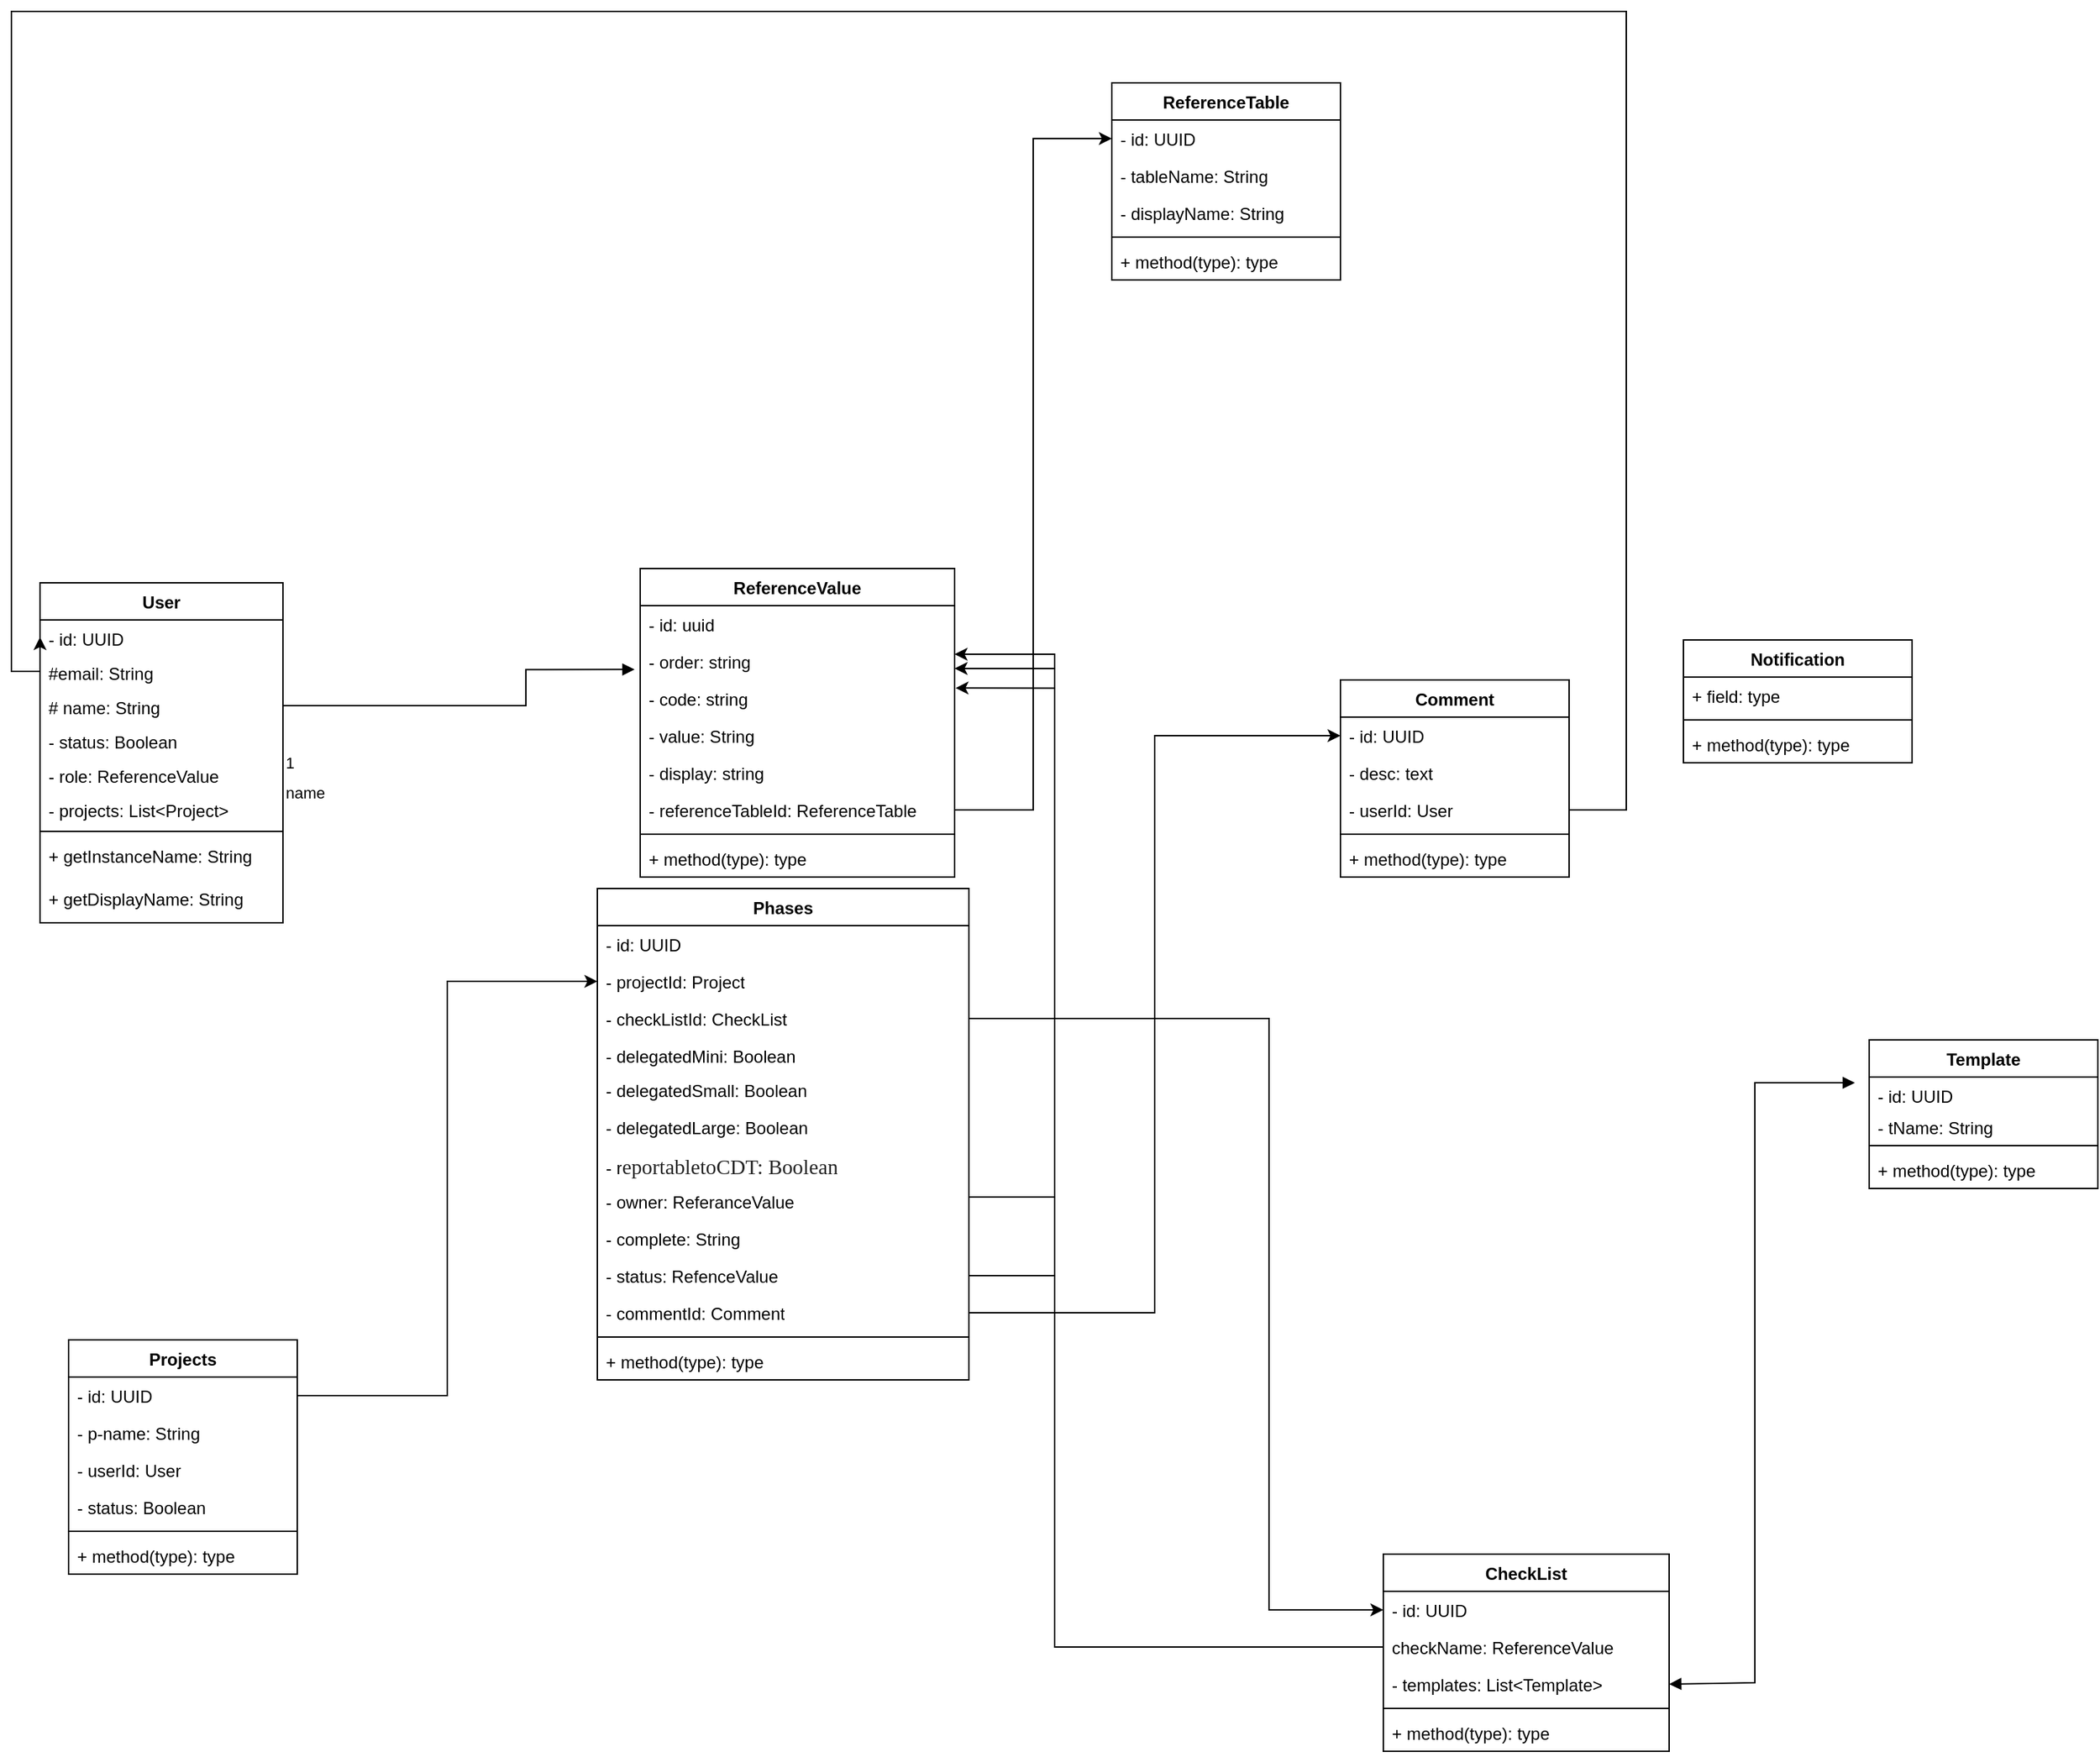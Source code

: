 <mxfile version="26.0.2">
  <diagram name="Page-1" id="n4hti85O488jkPjD9qs8">
    <mxGraphModel dx="1615" dy="1903" grid="1" gridSize="10" guides="1" tooltips="1" connect="1" arrows="1" fold="1" page="1" pageScale="1" pageWidth="850" pageHeight="1100" background="#ffffff" math="0" shadow="0">
      <root>
        <mxCell id="0" />
        <mxCell id="1" parent="0" />
        <mxCell id="vKj8PddvWBOC7PmSWlSQ-1" value="User" style="swimlane;fontStyle=1;align=center;verticalAlign=top;childLayout=stackLayout;horizontal=1;startSize=26;horizontalStack=0;resizeParent=1;resizeParentMax=0;resizeLast=0;collapsible=1;marginBottom=0;whiteSpace=wrap;html=1;" parent="1" vertex="1">
          <mxGeometry x="80" y="50" width="170" height="238" as="geometry">
            <mxRectangle x="80" y="50" width="70" height="30" as="alternateBounds" />
          </mxGeometry>
        </mxCell>
        <mxCell id="RmsO1vWD08XXnm8qSQZD-3" value="- id: UUID" style="text;strokeColor=none;fillColor=none;align=left;verticalAlign=top;spacingLeft=4;spacingRight=4;overflow=hidden;rotatable=0;points=[[0,0.5],[1,0.5]];portConstraint=eastwest;whiteSpace=wrap;html=1;" parent="vKj8PddvWBOC7PmSWlSQ-1" vertex="1">
          <mxGeometry y="26" width="170" height="24" as="geometry" />
        </mxCell>
        <mxCell id="RmsO1vWD08XXnm8qSQZD-5" value="#email: String" style="text;strokeColor=none;fillColor=none;align=left;verticalAlign=top;spacingLeft=4;spacingRight=4;overflow=hidden;rotatable=0;points=[[0,0.5],[1,0.5]];portConstraint=eastwest;whiteSpace=wrap;html=1;" parent="vKj8PddvWBOC7PmSWlSQ-1" vertex="1">
          <mxGeometry y="50" width="170" height="24" as="geometry" />
        </mxCell>
        <mxCell id="vKj8PddvWBOC7PmSWlSQ-2" value="# name: String&lt;table&gt;&lt;tbody&gt;&lt;tr&gt;&lt;td&gt;&lt;br&gt;&lt;/td&gt;&lt;td&gt;&lt;br&gt;&lt;/td&gt;&lt;/tr&gt;&lt;tr&gt;&lt;td&gt;&lt;br&gt;&lt;/td&gt;&lt;td&gt;&lt;br&gt;&lt;/td&gt;&lt;/tr&gt;&lt;tr&gt;&lt;td&gt;&lt;br&gt;&lt;/td&gt;&lt;td&gt;&lt;br&gt;&lt;/td&gt;&lt;/tr&gt;&lt;/tbody&gt;&lt;/table&gt;" style="text;strokeColor=none;fillColor=none;align=left;verticalAlign=top;spacingLeft=4;spacingRight=4;overflow=hidden;rotatable=0;points=[[0,0.5],[1,0.5]];portConstraint=eastwest;whiteSpace=wrap;html=1;" parent="vKj8PddvWBOC7PmSWlSQ-1" vertex="1">
          <mxGeometry y="74" width="170" height="24" as="geometry" />
        </mxCell>
        <mxCell id="RmsO1vWD08XXnm8qSQZD-24" value="- status: Boolean" style="text;strokeColor=none;fillColor=none;align=left;verticalAlign=top;spacingLeft=4;spacingRight=4;overflow=hidden;rotatable=0;points=[[0,0.5],[1,0.5]];portConstraint=eastwest;whiteSpace=wrap;html=1;" parent="vKj8PddvWBOC7PmSWlSQ-1" vertex="1">
          <mxGeometry y="98" width="170" height="24" as="geometry" />
        </mxCell>
        <mxCell id="RmsO1vWD08XXnm8qSQZD-4" value="- role: ReferenceValue" style="text;strokeColor=none;fillColor=none;align=left;verticalAlign=top;spacingLeft=4;spacingRight=4;overflow=hidden;rotatable=0;points=[[0,0.5],[1,0.5]];portConstraint=eastwest;whiteSpace=wrap;html=1;" parent="vKj8PddvWBOC7PmSWlSQ-1" vertex="1">
          <mxGeometry y="122" width="170" height="24" as="geometry" />
        </mxCell>
        <mxCell id="mrkwFuyU_VkxEg8nqy4F-65" value="- projects: List&amp;lt;Project&amp;gt;" style="text;strokeColor=none;fillColor=none;align=left;verticalAlign=top;spacingLeft=4;spacingRight=4;overflow=hidden;rotatable=0;points=[[0,0.5],[1,0.5]];portConstraint=eastwest;whiteSpace=wrap;html=1;" vertex="1" parent="vKj8PddvWBOC7PmSWlSQ-1">
          <mxGeometry y="146" width="170" height="24" as="geometry" />
        </mxCell>
        <mxCell id="vKj8PddvWBOC7PmSWlSQ-3" value="" style="line;strokeWidth=1;fillColor=none;align=left;verticalAlign=middle;spacingTop=-1;spacingLeft=3;spacingRight=3;rotatable=0;labelPosition=right;points=[];portConstraint=eastwest;strokeColor=inherit;" parent="vKj8PddvWBOC7PmSWlSQ-1" vertex="1">
          <mxGeometry y="170" width="170" height="8" as="geometry" />
        </mxCell>
        <mxCell id="RmsO1vWD08XXnm8qSQZD-2" value="+ getInstanceName: String" style="text;strokeColor=none;fillColor=none;align=left;verticalAlign=top;spacingLeft=4;spacingRight=4;overflow=hidden;rotatable=0;points=[[0,0.5],[1,0.5]];portConstraint=eastwest;whiteSpace=wrap;html=1;" parent="vKj8PddvWBOC7PmSWlSQ-1" vertex="1">
          <mxGeometry y="178" width="170" height="30" as="geometry" />
        </mxCell>
        <mxCell id="vKj8PddvWBOC7PmSWlSQ-4" value="+ getDisplayName: String" style="text;strokeColor=none;fillColor=none;align=left;verticalAlign=top;spacingLeft=4;spacingRight=4;overflow=hidden;rotatable=0;points=[[0,0.5],[1,0.5]];portConstraint=eastwest;whiteSpace=wrap;html=1;" parent="vKj8PddvWBOC7PmSWlSQ-1" vertex="1">
          <mxGeometry y="208" width="170" height="30" as="geometry" />
        </mxCell>
        <mxCell id="RmsO1vWD08XXnm8qSQZD-6" value="name" style="endArrow=block;endFill=1;html=1;edgeStyle=orthogonalEdgeStyle;align=left;verticalAlign=top;rounded=0;exitX=1;exitY=0.5;exitDx=0;exitDy=0;entryX=-0.018;entryY=0.718;entryDx=0;entryDy=0;entryPerimeter=0;" parent="1" source="RmsO1vWD08XXnm8qSQZD-4" edge="1" target="RmsO1vWD08XXnm8qSQZD-21">
          <mxGeometry x="-1" relative="1" as="geometry">
            <mxPoint x="200" y="170" as="sourcePoint" />
            <mxPoint x="510" y="110" as="targetPoint" />
            <Array as="points">
              <mxPoint x="420" y="136" />
              <mxPoint x="420" y="111" />
            </Array>
          </mxGeometry>
        </mxCell>
        <mxCell id="RmsO1vWD08XXnm8qSQZD-7" value="1" style="edgeLabel;resizable=0;html=1;align=left;verticalAlign=bottom;" parent="RmsO1vWD08XXnm8qSQZD-6" connectable="0" vertex="1">
          <mxGeometry x="-1" relative="1" as="geometry" />
        </mxCell>
        <mxCell id="RmsO1vWD08XXnm8qSQZD-8" value="ReferenceValue" style="swimlane;fontStyle=1;align=center;verticalAlign=top;childLayout=stackLayout;horizontal=1;startSize=26;horizontalStack=0;resizeParent=1;resizeParentMax=0;resizeLast=0;collapsible=1;marginBottom=0;whiteSpace=wrap;html=1;" parent="1" vertex="1">
          <mxGeometry x="500" y="40" width="220" height="216" as="geometry">
            <mxRectangle x="520" y="40" width="130" height="30" as="alternateBounds" />
          </mxGeometry>
        </mxCell>
        <mxCell id="RmsO1vWD08XXnm8qSQZD-9" value="- id: uuid" style="text;strokeColor=none;fillColor=none;align=left;verticalAlign=top;spacingLeft=4;spacingRight=4;overflow=hidden;rotatable=0;points=[[0,0.5],[1,0.5]];portConstraint=eastwest;whiteSpace=wrap;html=1;" parent="RmsO1vWD08XXnm8qSQZD-8" vertex="1">
          <mxGeometry y="26" width="220" height="26" as="geometry" />
        </mxCell>
        <mxCell id="RmsO1vWD08XXnm8qSQZD-21" value="- order: string" style="text;strokeColor=none;fillColor=none;align=left;verticalAlign=top;spacingLeft=4;spacingRight=4;overflow=hidden;rotatable=0;points=[[0,0.5],[1,0.5]];portConstraint=eastwest;whiteSpace=wrap;html=1;" parent="RmsO1vWD08XXnm8qSQZD-8" vertex="1">
          <mxGeometry y="52" width="220" height="26" as="geometry" />
        </mxCell>
        <mxCell id="RmsO1vWD08XXnm8qSQZD-22" value="- code: string" style="text;strokeColor=none;fillColor=none;align=left;verticalAlign=top;spacingLeft=4;spacingRight=4;overflow=hidden;rotatable=0;points=[[0,0.5],[1,0.5]];portConstraint=eastwest;whiteSpace=wrap;html=1;" parent="RmsO1vWD08XXnm8qSQZD-8" vertex="1">
          <mxGeometry y="78" width="220" height="26" as="geometry" />
        </mxCell>
        <mxCell id="mrkwFuyU_VkxEg8nqy4F-81" value="- value: String" style="text;strokeColor=none;fillColor=none;align=left;verticalAlign=top;spacingLeft=4;spacingRight=4;overflow=hidden;rotatable=0;points=[[0,0.5],[1,0.5]];portConstraint=eastwest;whiteSpace=wrap;html=1;" vertex="1" parent="RmsO1vWD08XXnm8qSQZD-8">
          <mxGeometry y="104" width="220" height="26" as="geometry" />
        </mxCell>
        <mxCell id="RmsO1vWD08XXnm8qSQZD-23" value="- display: string" style="text;strokeColor=none;fillColor=none;align=left;verticalAlign=top;spacingLeft=4;spacingRight=4;overflow=hidden;rotatable=0;points=[[0,0.5],[1,0.5]];portConstraint=eastwest;whiteSpace=wrap;html=1;" parent="RmsO1vWD08XXnm8qSQZD-8" vertex="1">
          <mxGeometry y="130" width="220" height="26" as="geometry" />
        </mxCell>
        <mxCell id="mrkwFuyU_VkxEg8nqy4F-75" value="- referenceTableId: ReferenceTable" style="text;strokeColor=none;fillColor=none;align=left;verticalAlign=top;spacingLeft=4;spacingRight=4;overflow=hidden;rotatable=0;points=[[0,0.5],[1,0.5]];portConstraint=eastwest;whiteSpace=wrap;html=1;" vertex="1" parent="RmsO1vWD08XXnm8qSQZD-8">
          <mxGeometry y="156" width="220" height="26" as="geometry" />
        </mxCell>
        <mxCell id="RmsO1vWD08XXnm8qSQZD-10" value="" style="line;strokeWidth=1;fillColor=none;align=left;verticalAlign=middle;spacingTop=-1;spacingLeft=3;spacingRight=3;rotatable=0;labelPosition=right;points=[];portConstraint=eastwest;strokeColor=inherit;" parent="RmsO1vWD08XXnm8qSQZD-8" vertex="1">
          <mxGeometry y="182" width="220" height="8" as="geometry" />
        </mxCell>
        <mxCell id="RmsO1vWD08XXnm8qSQZD-11" value="+ method(type): type" style="text;strokeColor=none;fillColor=none;align=left;verticalAlign=top;spacingLeft=4;spacingRight=4;overflow=hidden;rotatable=0;points=[[0,0.5],[1,0.5]];portConstraint=eastwest;whiteSpace=wrap;html=1;" parent="RmsO1vWD08XXnm8qSQZD-8" vertex="1">
          <mxGeometry y="190" width="220" height="26" as="geometry" />
        </mxCell>
        <mxCell id="mrkwFuyU_VkxEg8nqy4F-9" value="Notification" style="swimlane;fontStyle=1;align=center;verticalAlign=top;childLayout=stackLayout;horizontal=1;startSize=26;horizontalStack=0;resizeParent=1;resizeParentMax=0;resizeLast=0;collapsible=1;marginBottom=0;whiteSpace=wrap;html=1;" vertex="1" parent="1">
          <mxGeometry x="1230" y="90" width="160" height="86" as="geometry" />
        </mxCell>
        <mxCell id="mrkwFuyU_VkxEg8nqy4F-10" value="+ field: type" style="text;strokeColor=none;fillColor=none;align=left;verticalAlign=top;spacingLeft=4;spacingRight=4;overflow=hidden;rotatable=0;points=[[0,0.5],[1,0.5]];portConstraint=eastwest;whiteSpace=wrap;html=1;" vertex="1" parent="mrkwFuyU_VkxEg8nqy4F-9">
          <mxGeometry y="26" width="160" height="26" as="geometry" />
        </mxCell>
        <mxCell id="mrkwFuyU_VkxEg8nqy4F-11" value="" style="line;strokeWidth=1;fillColor=none;align=left;verticalAlign=middle;spacingTop=-1;spacingLeft=3;spacingRight=3;rotatable=0;labelPosition=right;points=[];portConstraint=eastwest;strokeColor=inherit;" vertex="1" parent="mrkwFuyU_VkxEg8nqy4F-9">
          <mxGeometry y="52" width="160" height="8" as="geometry" />
        </mxCell>
        <mxCell id="mrkwFuyU_VkxEg8nqy4F-12" value="+ method(type): type" style="text;strokeColor=none;fillColor=none;align=left;verticalAlign=top;spacingLeft=4;spacingRight=4;overflow=hidden;rotatable=0;points=[[0,0.5],[1,0.5]];portConstraint=eastwest;whiteSpace=wrap;html=1;" vertex="1" parent="mrkwFuyU_VkxEg8nqy4F-9">
          <mxGeometry y="60" width="160" height="26" as="geometry" />
        </mxCell>
        <mxCell id="mrkwFuyU_VkxEg8nqy4F-13" value="Template" style="swimlane;fontStyle=1;align=center;verticalAlign=top;childLayout=stackLayout;horizontal=1;startSize=26;horizontalStack=0;resizeParent=1;resizeParentMax=0;resizeLast=0;collapsible=1;marginBottom=0;whiteSpace=wrap;html=1;" vertex="1" parent="1">
          <mxGeometry x="1360" y="370" width="160" height="104" as="geometry" />
        </mxCell>
        <mxCell id="mrkwFuyU_VkxEg8nqy4F-14" value="- id: UUID" style="text;strokeColor=none;fillColor=none;align=left;verticalAlign=top;spacingLeft=4;spacingRight=4;overflow=hidden;rotatable=0;points=[[0,0.5],[1,0.5]];portConstraint=eastwest;whiteSpace=wrap;html=1;" vertex="1" parent="mrkwFuyU_VkxEg8nqy4F-13">
          <mxGeometry y="26" width="160" height="22" as="geometry" />
        </mxCell>
        <mxCell id="mrkwFuyU_VkxEg8nqy4F-63" value="- tName: String" style="text;strokeColor=none;fillColor=none;align=left;verticalAlign=top;spacingLeft=4;spacingRight=4;overflow=hidden;rotatable=0;points=[[0,0.5],[1,0.5]];portConstraint=eastwest;whiteSpace=wrap;html=1;" vertex="1" parent="mrkwFuyU_VkxEg8nqy4F-13">
          <mxGeometry y="48" width="160" height="22" as="geometry" />
        </mxCell>
        <mxCell id="mrkwFuyU_VkxEg8nqy4F-15" value="" style="line;strokeWidth=1;fillColor=none;align=left;verticalAlign=middle;spacingTop=-1;spacingLeft=3;spacingRight=3;rotatable=0;labelPosition=right;points=[];portConstraint=eastwest;strokeColor=inherit;" vertex="1" parent="mrkwFuyU_VkxEg8nqy4F-13">
          <mxGeometry y="70" width="160" height="8" as="geometry" />
        </mxCell>
        <mxCell id="mrkwFuyU_VkxEg8nqy4F-16" value="+ method(type): type" style="text;strokeColor=none;fillColor=none;align=left;verticalAlign=top;spacingLeft=4;spacingRight=4;overflow=hidden;rotatable=0;points=[[0,0.5],[1,0.5]];portConstraint=eastwest;whiteSpace=wrap;html=1;" vertex="1" parent="mrkwFuyU_VkxEg8nqy4F-13">
          <mxGeometry y="78" width="160" height="26" as="geometry" />
        </mxCell>
        <mxCell id="mrkwFuyU_VkxEg8nqy4F-17" value="Phases" style="swimlane;fontStyle=1;align=center;verticalAlign=top;childLayout=stackLayout;horizontal=1;startSize=26;horizontalStack=0;resizeParent=1;resizeParentMax=0;resizeLast=0;collapsible=1;marginBottom=0;whiteSpace=wrap;html=1;" vertex="1" parent="1">
          <mxGeometry x="470" y="264" width="260" height="344" as="geometry" />
        </mxCell>
        <mxCell id="mrkwFuyU_VkxEg8nqy4F-18" value="- id: UUID" style="text;strokeColor=none;fillColor=none;align=left;verticalAlign=top;spacingLeft=4;spacingRight=4;overflow=hidden;rotatable=0;points=[[0,0.5],[1,0.5]];portConstraint=eastwest;whiteSpace=wrap;html=1;" vertex="1" parent="mrkwFuyU_VkxEg8nqy4F-17">
          <mxGeometry y="26" width="260" height="26" as="geometry" />
        </mxCell>
        <mxCell id="mrkwFuyU_VkxEg8nqy4F-58" value="- projectId: Project" style="text;strokeColor=none;fillColor=none;align=left;verticalAlign=top;spacingLeft=4;spacingRight=4;overflow=hidden;rotatable=0;points=[[0,0.5],[1,0.5]];portConstraint=eastwest;whiteSpace=wrap;html=1;" vertex="1" parent="mrkwFuyU_VkxEg8nqy4F-17">
          <mxGeometry y="52" width="260" height="26" as="geometry" />
        </mxCell>
        <mxCell id="mrkwFuyU_VkxEg8nqy4F-21" value="- checkListId: CheckList" style="text;strokeColor=none;fillColor=none;align=left;verticalAlign=top;spacingLeft=4;spacingRight=4;overflow=hidden;rotatable=0;points=[[0,0.5],[1,0.5]];portConstraint=eastwest;whiteSpace=wrap;html=1;" vertex="1" parent="mrkwFuyU_VkxEg8nqy4F-17">
          <mxGeometry y="78" width="260" height="26" as="geometry" />
        </mxCell>
        <mxCell id="mrkwFuyU_VkxEg8nqy4F-23" value="- delegatedMini: Boolean" style="text;strokeColor=none;fillColor=none;align=left;verticalAlign=top;spacingLeft=4;spacingRight=4;overflow=hidden;rotatable=0;points=[[0,0.5],[1,0.5]];portConstraint=eastwest;whiteSpace=wrap;html=1;" vertex="1" parent="mrkwFuyU_VkxEg8nqy4F-17">
          <mxGeometry y="104" width="260" height="24" as="geometry" />
        </mxCell>
        <mxCell id="mrkwFuyU_VkxEg8nqy4F-22" value="- delegatedSmall: Boolean" style="text;strokeColor=none;fillColor=none;align=left;verticalAlign=top;spacingLeft=4;spacingRight=4;overflow=hidden;rotatable=0;points=[[0,0.5],[1,0.5]];portConstraint=eastwest;whiteSpace=wrap;html=1;" vertex="1" parent="mrkwFuyU_VkxEg8nqy4F-17">
          <mxGeometry y="128" width="260" height="26" as="geometry" />
        </mxCell>
        <mxCell id="mrkwFuyU_VkxEg8nqy4F-42" value="- delegatedLarge: Boolean" style="text;strokeColor=none;fillColor=none;align=left;verticalAlign=top;spacingLeft=4;spacingRight=4;overflow=hidden;rotatable=0;points=[[0,0.5],[1,0.5]];portConstraint=eastwest;whiteSpace=wrap;html=1;" vertex="1" parent="mrkwFuyU_VkxEg8nqy4F-17">
          <mxGeometry y="154" width="260" height="26" as="geometry" />
        </mxCell>
        <mxCell id="mrkwFuyU_VkxEg8nqy4F-45" value="- r&lt;span style=&quot;color: rgb(36, 36, 36); font-family: &amp;quot;Aptos Narrow&amp;quot;, Calibri, &amp;quot;sans-serif&amp;quot;, &amp;quot;Mongolian Baiti&amp;quot;, &amp;quot;Microsoft Yi Baiti&amp;quot;, &amp;quot;Javanese Text&amp;quot;, &amp;quot;Yu Gothic&amp;quot;; font-size: 14.667px; white-space-collapse: preserve; background-color: rgb(255, 255, 255);&quot;&gt;eportabletoCDT: Boolean&lt;/span&gt;" style="text;strokeColor=none;fillColor=none;align=left;verticalAlign=top;spacingLeft=4;spacingRight=4;overflow=hidden;rotatable=0;points=[[0,0.5],[1,0.5]];portConstraint=eastwest;whiteSpace=wrap;html=1;" vertex="1" parent="mrkwFuyU_VkxEg8nqy4F-17">
          <mxGeometry y="180" width="260" height="26" as="geometry" />
        </mxCell>
        <mxCell id="mrkwFuyU_VkxEg8nqy4F-44" value="- owner: ReferanceValue" style="text;strokeColor=none;fillColor=none;align=left;verticalAlign=top;spacingLeft=4;spacingRight=4;overflow=hidden;rotatable=0;points=[[0,0.5],[1,0.5]];portConstraint=eastwest;whiteSpace=wrap;html=1;" vertex="1" parent="mrkwFuyU_VkxEg8nqy4F-17">
          <mxGeometry y="206" width="260" height="26" as="geometry" />
        </mxCell>
        <mxCell id="mrkwFuyU_VkxEg8nqy4F-43" value="- complete: String" style="text;strokeColor=none;fillColor=none;align=left;verticalAlign=top;spacingLeft=4;spacingRight=4;overflow=hidden;rotatable=0;points=[[0,0.5],[1,0.5]];portConstraint=eastwest;whiteSpace=wrap;html=1;" vertex="1" parent="mrkwFuyU_VkxEg8nqy4F-17">
          <mxGeometry y="232" width="260" height="26" as="geometry" />
        </mxCell>
        <mxCell id="mrkwFuyU_VkxEg8nqy4F-46" value="- status: RefenceValue" style="text;strokeColor=none;fillColor=none;align=left;verticalAlign=top;spacingLeft=4;spacingRight=4;overflow=hidden;rotatable=0;points=[[0,0.5],[1,0.5]];portConstraint=eastwest;whiteSpace=wrap;html=1;" vertex="1" parent="mrkwFuyU_VkxEg8nqy4F-17">
          <mxGeometry y="258" width="260" height="26" as="geometry" />
        </mxCell>
        <mxCell id="mrkwFuyU_VkxEg8nqy4F-47" value="- commentId: Comment" style="text;strokeColor=none;fillColor=none;align=left;verticalAlign=top;spacingLeft=4;spacingRight=4;overflow=hidden;rotatable=0;points=[[0,0.5],[1,0.5]];portConstraint=eastwest;whiteSpace=wrap;html=1;" vertex="1" parent="mrkwFuyU_VkxEg8nqy4F-17">
          <mxGeometry y="284" width="260" height="26" as="geometry" />
        </mxCell>
        <mxCell id="mrkwFuyU_VkxEg8nqy4F-19" value="" style="line;strokeWidth=1;fillColor=none;align=left;verticalAlign=middle;spacingTop=-1;spacingLeft=3;spacingRight=3;rotatable=0;labelPosition=right;points=[];portConstraint=eastwest;strokeColor=inherit;" vertex="1" parent="mrkwFuyU_VkxEg8nqy4F-17">
          <mxGeometry y="310" width="260" height="8" as="geometry" />
        </mxCell>
        <mxCell id="mrkwFuyU_VkxEg8nqy4F-20" value="+ method(type): type" style="text;strokeColor=none;fillColor=none;align=left;verticalAlign=top;spacingLeft=4;spacingRight=4;overflow=hidden;rotatable=0;points=[[0,0.5],[1,0.5]];portConstraint=eastwest;whiteSpace=wrap;html=1;" vertex="1" parent="mrkwFuyU_VkxEg8nqy4F-17">
          <mxGeometry y="318" width="260" height="26" as="geometry" />
        </mxCell>
        <mxCell id="mrkwFuyU_VkxEg8nqy4F-25" value="" style="endArrow=block;startArrow=block;endFill=1;startFill=1;html=1;rounded=0;exitX=1;exitY=0.5;exitDx=0;exitDy=0;" edge="1" parent="1" source="mrkwFuyU_VkxEg8nqy4F-36">
          <mxGeometry width="160" relative="1" as="geometry">
            <mxPoint x="1310" y="700" as="sourcePoint" />
            <mxPoint x="1350" y="400" as="targetPoint" />
            <Array as="points">
              <mxPoint x="1280" y="820" />
              <mxPoint x="1280" y="400" />
            </Array>
          </mxGeometry>
        </mxCell>
        <mxCell id="mrkwFuyU_VkxEg8nqy4F-26" value="Projects" style="swimlane;fontStyle=1;align=center;verticalAlign=top;childLayout=stackLayout;horizontal=1;startSize=26;horizontalStack=0;resizeParent=1;resizeParentMax=0;resizeLast=0;collapsible=1;marginBottom=0;whiteSpace=wrap;html=1;" vertex="1" parent="1">
          <mxGeometry x="100" y="580" width="160" height="164" as="geometry" />
        </mxCell>
        <mxCell id="mrkwFuyU_VkxEg8nqy4F-27" value="- id: UUID" style="text;strokeColor=none;fillColor=none;align=left;verticalAlign=top;spacingLeft=4;spacingRight=4;overflow=hidden;rotatable=0;points=[[0,0.5],[1,0.5]];portConstraint=eastwest;whiteSpace=wrap;html=1;" vertex="1" parent="mrkwFuyU_VkxEg8nqy4F-26">
          <mxGeometry y="26" width="160" height="26" as="geometry" />
        </mxCell>
        <mxCell id="mrkwFuyU_VkxEg8nqy4F-30" value="- p-name: String" style="text;strokeColor=none;fillColor=none;align=left;verticalAlign=top;spacingLeft=4;spacingRight=4;overflow=hidden;rotatable=0;points=[[0,0.5],[1,0.5]];portConstraint=eastwest;whiteSpace=wrap;html=1;" vertex="1" parent="mrkwFuyU_VkxEg8nqy4F-26">
          <mxGeometry y="52" width="160" height="26" as="geometry" />
        </mxCell>
        <mxCell id="mrkwFuyU_VkxEg8nqy4F-64" value="- userId: User" style="text;strokeColor=none;fillColor=none;align=left;verticalAlign=top;spacingLeft=4;spacingRight=4;overflow=hidden;rotatable=0;points=[[0,0.5],[1,0.5]];portConstraint=eastwest;whiteSpace=wrap;html=1;" vertex="1" parent="mrkwFuyU_VkxEg8nqy4F-26">
          <mxGeometry y="78" width="160" height="26" as="geometry" />
        </mxCell>
        <mxCell id="mrkwFuyU_VkxEg8nqy4F-66" value="- status: Boolean" style="text;strokeColor=none;fillColor=none;align=left;verticalAlign=top;spacingLeft=4;spacingRight=4;overflow=hidden;rotatable=0;points=[[0,0.5],[1,0.5]];portConstraint=eastwest;whiteSpace=wrap;html=1;" vertex="1" parent="mrkwFuyU_VkxEg8nqy4F-26">
          <mxGeometry y="104" width="160" height="26" as="geometry" />
        </mxCell>
        <mxCell id="mrkwFuyU_VkxEg8nqy4F-28" value="" style="line;strokeWidth=1;fillColor=none;align=left;verticalAlign=middle;spacingTop=-1;spacingLeft=3;spacingRight=3;rotatable=0;labelPosition=right;points=[];portConstraint=eastwest;strokeColor=inherit;" vertex="1" parent="mrkwFuyU_VkxEg8nqy4F-26">
          <mxGeometry y="130" width="160" height="8" as="geometry" />
        </mxCell>
        <mxCell id="mrkwFuyU_VkxEg8nqy4F-29" value="+ method(type): type" style="text;strokeColor=none;fillColor=none;align=left;verticalAlign=top;spacingLeft=4;spacingRight=4;overflow=hidden;rotatable=0;points=[[0,0.5],[1,0.5]];portConstraint=eastwest;whiteSpace=wrap;html=1;" vertex="1" parent="mrkwFuyU_VkxEg8nqy4F-26">
          <mxGeometry y="138" width="160" height="26" as="geometry" />
        </mxCell>
        <mxCell id="mrkwFuyU_VkxEg8nqy4F-35" value="CheckList" style="swimlane;fontStyle=1;align=center;verticalAlign=top;childLayout=stackLayout;horizontal=1;startSize=26;horizontalStack=0;resizeParent=1;resizeParentMax=0;resizeLast=0;collapsible=1;marginBottom=0;whiteSpace=wrap;html=1;" vertex="1" parent="1">
          <mxGeometry x="1020" y="730" width="200" height="138" as="geometry" />
        </mxCell>
        <mxCell id="mrkwFuyU_VkxEg8nqy4F-40" value="- id: UUID" style="text;strokeColor=none;fillColor=none;align=left;verticalAlign=top;spacingLeft=4;spacingRight=4;overflow=hidden;rotatable=0;points=[[0,0.5],[1,0.5]];portConstraint=eastwest;whiteSpace=wrap;html=1;" vertex="1" parent="mrkwFuyU_VkxEg8nqy4F-35">
          <mxGeometry y="26" width="200" height="26" as="geometry" />
        </mxCell>
        <mxCell id="mrkwFuyU_VkxEg8nqy4F-41" value="checkName: ReferenceValue" style="text;strokeColor=none;fillColor=none;align=left;verticalAlign=top;spacingLeft=4;spacingRight=4;overflow=hidden;rotatable=0;points=[[0,0.5],[1,0.5]];portConstraint=eastwest;whiteSpace=wrap;html=1;" vertex="1" parent="mrkwFuyU_VkxEg8nqy4F-35">
          <mxGeometry y="52" width="200" height="26" as="geometry" />
        </mxCell>
        <mxCell id="mrkwFuyU_VkxEg8nqy4F-36" value="- templates: List&amp;lt;Template&amp;gt;" style="text;strokeColor=none;fillColor=none;align=left;verticalAlign=top;spacingLeft=4;spacingRight=4;overflow=hidden;rotatable=0;points=[[0,0.5],[1,0.5]];portConstraint=eastwest;whiteSpace=wrap;html=1;" vertex="1" parent="mrkwFuyU_VkxEg8nqy4F-35">
          <mxGeometry y="78" width="200" height="26" as="geometry" />
        </mxCell>
        <mxCell id="mrkwFuyU_VkxEg8nqy4F-37" value="" style="line;strokeWidth=1;fillColor=none;align=left;verticalAlign=middle;spacingTop=-1;spacingLeft=3;spacingRight=3;rotatable=0;labelPosition=right;points=[];portConstraint=eastwest;strokeColor=inherit;" vertex="1" parent="mrkwFuyU_VkxEg8nqy4F-35">
          <mxGeometry y="104" width="200" height="8" as="geometry" />
        </mxCell>
        <mxCell id="mrkwFuyU_VkxEg8nqy4F-38" value="+ method(type): type" style="text;strokeColor=none;fillColor=none;align=left;verticalAlign=top;spacingLeft=4;spacingRight=4;overflow=hidden;rotatable=0;points=[[0,0.5],[1,0.5]];portConstraint=eastwest;whiteSpace=wrap;html=1;" vertex="1" parent="mrkwFuyU_VkxEg8nqy4F-35">
          <mxGeometry y="112" width="200" height="26" as="geometry" />
        </mxCell>
        <mxCell id="mrkwFuyU_VkxEg8nqy4F-49" style="edgeStyle=orthogonalEdgeStyle;rounded=0;orthogonalLoop=1;jettySize=auto;html=1;exitX=1;exitY=0.5;exitDx=0;exitDy=0;" edge="1" parent="1" source="mrkwFuyU_VkxEg8nqy4F-46">
          <mxGeometry relative="1" as="geometry">
            <mxPoint x="730" y="504" as="sourcePoint" />
            <mxPoint x="720" y="100" as="targetPoint" />
            <Array as="points">
              <mxPoint x="790" y="535" />
              <mxPoint x="790" y="100" />
            </Array>
          </mxGeometry>
        </mxCell>
        <mxCell id="mrkwFuyU_VkxEg8nqy4F-50" style="edgeStyle=orthogonalEdgeStyle;rounded=0;orthogonalLoop=1;jettySize=auto;html=1;exitX=1;exitY=0.5;exitDx=0;exitDy=0;" edge="1" parent="1" source="mrkwFuyU_VkxEg8nqy4F-44">
          <mxGeometry relative="1" as="geometry">
            <mxPoint x="730" y="462.0" as="sourcePoint" />
            <mxPoint x="720" y="110" as="targetPoint" />
            <Array as="points">
              <mxPoint x="730" y="480" />
              <mxPoint x="790" y="480" />
              <mxPoint x="790" y="110" />
            </Array>
          </mxGeometry>
        </mxCell>
        <mxCell id="mrkwFuyU_VkxEg8nqy4F-51" value="Comment" style="swimlane;fontStyle=1;align=center;verticalAlign=top;childLayout=stackLayout;horizontal=1;startSize=26;horizontalStack=0;resizeParent=1;resizeParentMax=0;resizeLast=0;collapsible=1;marginBottom=0;whiteSpace=wrap;html=1;" vertex="1" parent="1">
          <mxGeometry x="990" y="118" width="160" height="138" as="geometry" />
        </mxCell>
        <mxCell id="mrkwFuyU_VkxEg8nqy4F-52" value="- id: UUID" style="text;strokeColor=none;fillColor=none;align=left;verticalAlign=top;spacingLeft=4;spacingRight=4;overflow=hidden;rotatable=0;points=[[0,0.5],[1,0.5]];portConstraint=eastwest;whiteSpace=wrap;html=1;" vertex="1" parent="mrkwFuyU_VkxEg8nqy4F-51">
          <mxGeometry y="26" width="160" height="26" as="geometry" />
        </mxCell>
        <mxCell id="mrkwFuyU_VkxEg8nqy4F-82" value="- desc: text" style="text;strokeColor=none;fillColor=none;align=left;verticalAlign=top;spacingLeft=4;spacingRight=4;overflow=hidden;rotatable=0;points=[[0,0.5],[1,0.5]];portConstraint=eastwest;whiteSpace=wrap;html=1;" vertex="1" parent="mrkwFuyU_VkxEg8nqy4F-51">
          <mxGeometry y="52" width="160" height="26" as="geometry" />
        </mxCell>
        <mxCell id="mrkwFuyU_VkxEg8nqy4F-83" value="- userId: User" style="text;strokeColor=none;fillColor=none;align=left;verticalAlign=top;spacingLeft=4;spacingRight=4;overflow=hidden;rotatable=0;points=[[0,0.5],[1,0.5]];portConstraint=eastwest;whiteSpace=wrap;html=1;" vertex="1" parent="mrkwFuyU_VkxEg8nqy4F-51">
          <mxGeometry y="78" width="160" height="26" as="geometry" />
        </mxCell>
        <mxCell id="mrkwFuyU_VkxEg8nqy4F-53" value="" style="line;strokeWidth=1;fillColor=none;align=left;verticalAlign=middle;spacingTop=-1;spacingLeft=3;spacingRight=3;rotatable=0;labelPosition=right;points=[];portConstraint=eastwest;strokeColor=inherit;" vertex="1" parent="mrkwFuyU_VkxEg8nqy4F-51">
          <mxGeometry y="104" width="160" height="8" as="geometry" />
        </mxCell>
        <mxCell id="mrkwFuyU_VkxEg8nqy4F-54" value="+ method(type): type" style="text;strokeColor=none;fillColor=none;align=left;verticalAlign=top;spacingLeft=4;spacingRight=4;overflow=hidden;rotatable=0;points=[[0,0.5],[1,0.5]];portConstraint=eastwest;whiteSpace=wrap;html=1;" vertex="1" parent="mrkwFuyU_VkxEg8nqy4F-51">
          <mxGeometry y="112" width="160" height="26" as="geometry" />
        </mxCell>
        <mxCell id="mrkwFuyU_VkxEg8nqy4F-56" style="edgeStyle=orthogonalEdgeStyle;rounded=0;orthogonalLoop=1;jettySize=auto;html=1;" edge="1" parent="1" source="mrkwFuyU_VkxEg8nqy4F-47" target="mrkwFuyU_VkxEg8nqy4F-52">
          <mxGeometry relative="1" as="geometry" />
        </mxCell>
        <mxCell id="mrkwFuyU_VkxEg8nqy4F-60" style="edgeStyle=orthogonalEdgeStyle;rounded=0;orthogonalLoop=1;jettySize=auto;html=1;entryX=0;entryY=0.5;entryDx=0;entryDy=0;" edge="1" parent="1" source="mrkwFuyU_VkxEg8nqy4F-21" target="mrkwFuyU_VkxEg8nqy4F-40">
          <mxGeometry relative="1" as="geometry">
            <Array as="points">
              <mxPoint x="940" y="355" />
              <mxPoint x="940" y="769" />
            </Array>
          </mxGeometry>
        </mxCell>
        <mxCell id="mrkwFuyU_VkxEg8nqy4F-61" style="edgeStyle=orthogonalEdgeStyle;rounded=0;orthogonalLoop=1;jettySize=auto;html=1;entryX=0;entryY=0.5;entryDx=0;entryDy=0;" edge="1" parent="1" source="mrkwFuyU_VkxEg8nqy4F-27" target="mrkwFuyU_VkxEg8nqy4F-58">
          <mxGeometry relative="1" as="geometry" />
        </mxCell>
        <mxCell id="mrkwFuyU_VkxEg8nqy4F-62" style="edgeStyle=orthogonalEdgeStyle;rounded=0;orthogonalLoop=1;jettySize=auto;html=1;entryX=1.003;entryY=0.218;entryDx=0;entryDy=0;entryPerimeter=0;" edge="1" parent="1" source="mrkwFuyU_VkxEg8nqy4F-41" target="RmsO1vWD08XXnm8qSQZD-22">
          <mxGeometry relative="1" as="geometry">
            <mxPoint x="726" y="124" as="targetPoint" />
            <Array as="points">
              <mxPoint x="790" y="795" />
              <mxPoint x="790" y="124" />
            </Array>
          </mxGeometry>
        </mxCell>
        <mxCell id="mrkwFuyU_VkxEg8nqy4F-71" value="ReferenceTable" style="swimlane;fontStyle=1;align=center;verticalAlign=top;childLayout=stackLayout;horizontal=1;startSize=26;horizontalStack=0;resizeParent=1;resizeParentMax=0;resizeLast=0;collapsible=1;marginBottom=0;whiteSpace=wrap;html=1;" vertex="1" parent="1">
          <mxGeometry x="830" y="-300" width="160" height="138" as="geometry" />
        </mxCell>
        <mxCell id="mrkwFuyU_VkxEg8nqy4F-72" value="- id: UUID" style="text;strokeColor=none;fillColor=none;align=left;verticalAlign=top;spacingLeft=4;spacingRight=4;overflow=hidden;rotatable=0;points=[[0,0.5],[1,0.5]];portConstraint=eastwest;whiteSpace=wrap;html=1;" vertex="1" parent="mrkwFuyU_VkxEg8nqy4F-71">
          <mxGeometry y="26" width="160" height="26" as="geometry" />
        </mxCell>
        <mxCell id="mrkwFuyU_VkxEg8nqy4F-80" value="- tableName: String" style="text;strokeColor=none;fillColor=none;align=left;verticalAlign=top;spacingLeft=4;spacingRight=4;overflow=hidden;rotatable=0;points=[[0,0.5],[1,0.5]];portConstraint=eastwest;whiteSpace=wrap;html=1;" vertex="1" parent="mrkwFuyU_VkxEg8nqy4F-71">
          <mxGeometry y="52" width="160" height="26" as="geometry" />
        </mxCell>
        <mxCell id="mrkwFuyU_VkxEg8nqy4F-79" value="- displayName: String" style="text;strokeColor=none;fillColor=none;align=left;verticalAlign=top;spacingLeft=4;spacingRight=4;overflow=hidden;rotatable=0;points=[[0,0.5],[1,0.5]];portConstraint=eastwest;whiteSpace=wrap;html=1;" vertex="1" parent="mrkwFuyU_VkxEg8nqy4F-71">
          <mxGeometry y="78" width="160" height="26" as="geometry" />
        </mxCell>
        <mxCell id="mrkwFuyU_VkxEg8nqy4F-73" value="" style="line;strokeWidth=1;fillColor=none;align=left;verticalAlign=middle;spacingTop=-1;spacingLeft=3;spacingRight=3;rotatable=0;labelPosition=right;points=[];portConstraint=eastwest;strokeColor=inherit;" vertex="1" parent="mrkwFuyU_VkxEg8nqy4F-71">
          <mxGeometry y="104" width="160" height="8" as="geometry" />
        </mxCell>
        <mxCell id="mrkwFuyU_VkxEg8nqy4F-74" value="+ method(type): type" style="text;strokeColor=none;fillColor=none;align=left;verticalAlign=top;spacingLeft=4;spacingRight=4;overflow=hidden;rotatable=0;points=[[0,0.5],[1,0.5]];portConstraint=eastwest;whiteSpace=wrap;html=1;" vertex="1" parent="mrkwFuyU_VkxEg8nqy4F-71">
          <mxGeometry y="112" width="160" height="26" as="geometry" />
        </mxCell>
        <mxCell id="mrkwFuyU_VkxEg8nqy4F-76" style="edgeStyle=orthogonalEdgeStyle;rounded=0;orthogonalLoop=1;jettySize=auto;html=1;entryX=0;entryY=0.5;entryDx=0;entryDy=0;" edge="1" parent="1" source="mrkwFuyU_VkxEg8nqy4F-75" target="mrkwFuyU_VkxEg8nqy4F-72">
          <mxGeometry relative="1" as="geometry" />
        </mxCell>
        <mxCell id="mrkwFuyU_VkxEg8nqy4F-84" style="edgeStyle=orthogonalEdgeStyle;rounded=0;orthogonalLoop=1;jettySize=auto;html=1;entryX=0;entryY=0.5;entryDx=0;entryDy=0;" edge="1" parent="1" source="mrkwFuyU_VkxEg8nqy4F-83" target="RmsO1vWD08XXnm8qSQZD-3">
          <mxGeometry relative="1" as="geometry">
            <Array as="points">
              <mxPoint x="1190" y="209" />
              <mxPoint x="1190" y="-350" />
              <mxPoint x="60" y="-350" />
              <mxPoint x="60" y="112" />
            </Array>
          </mxGeometry>
        </mxCell>
      </root>
    </mxGraphModel>
  </diagram>
</mxfile>

